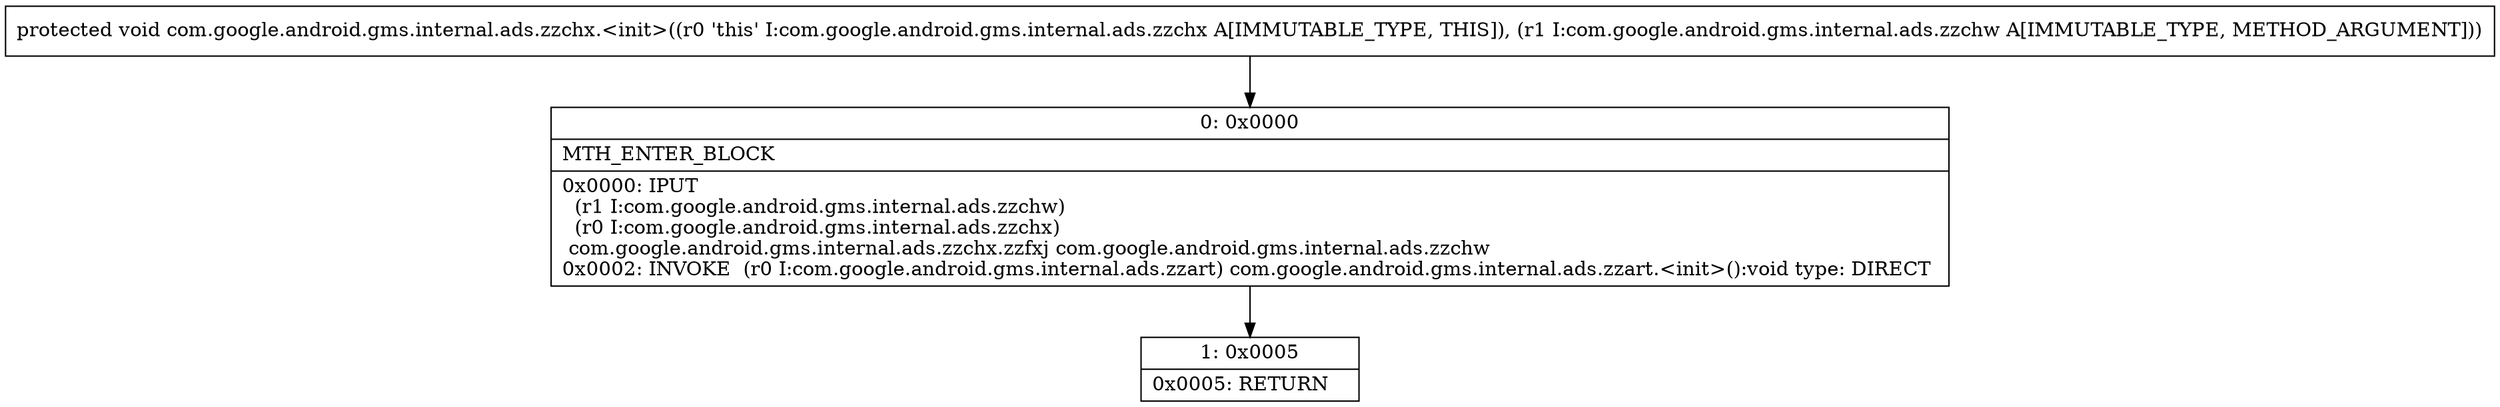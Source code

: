 digraph "CFG forcom.google.android.gms.internal.ads.zzchx.\<init\>(Lcom\/google\/android\/gms\/internal\/ads\/zzchw;)V" {
Node_0 [shape=record,label="{0\:\ 0x0000|MTH_ENTER_BLOCK\l|0x0000: IPUT  \l  (r1 I:com.google.android.gms.internal.ads.zzchw)\l  (r0 I:com.google.android.gms.internal.ads.zzchx)\l com.google.android.gms.internal.ads.zzchx.zzfxj com.google.android.gms.internal.ads.zzchw \l0x0002: INVOKE  (r0 I:com.google.android.gms.internal.ads.zzart) com.google.android.gms.internal.ads.zzart.\<init\>():void type: DIRECT \l}"];
Node_1 [shape=record,label="{1\:\ 0x0005|0x0005: RETURN   \l}"];
MethodNode[shape=record,label="{protected void com.google.android.gms.internal.ads.zzchx.\<init\>((r0 'this' I:com.google.android.gms.internal.ads.zzchx A[IMMUTABLE_TYPE, THIS]), (r1 I:com.google.android.gms.internal.ads.zzchw A[IMMUTABLE_TYPE, METHOD_ARGUMENT])) }"];
MethodNode -> Node_0;
Node_0 -> Node_1;
}

